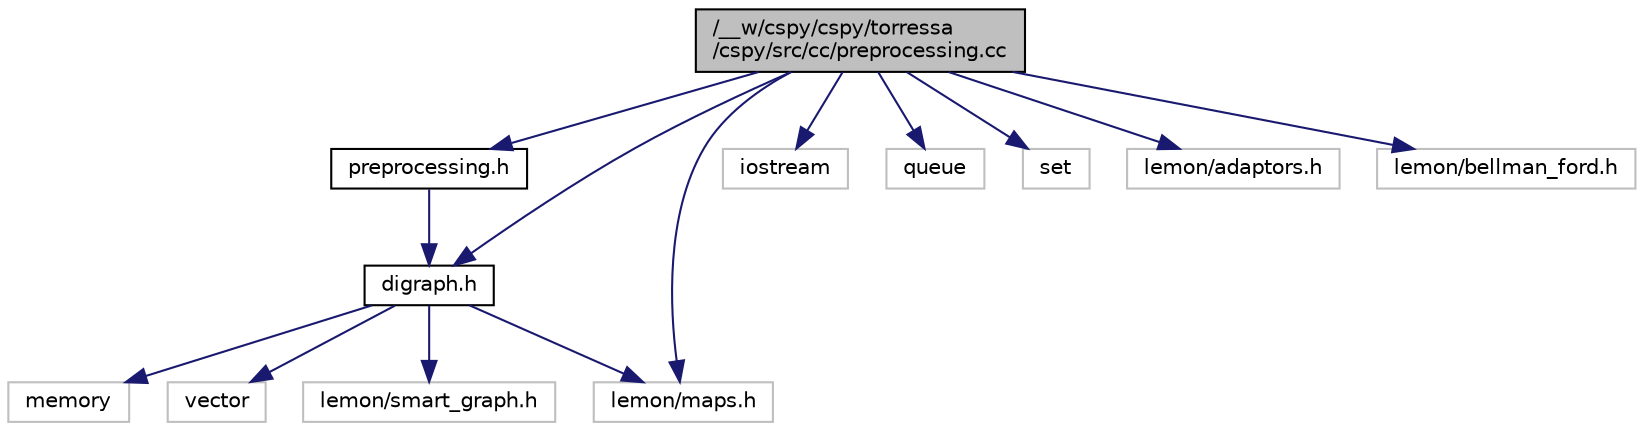 digraph "/__w/cspy/cspy/torressa/cspy/src/cc/preprocessing.cc"
{
  bgcolor="transparent";
  edge [fontname="Helvetica",fontsize="10",labelfontname="Helvetica",labelfontsize="10"];
  node [fontname="Helvetica",fontsize="10",shape=record];
  Node0 [label="/__w/cspy/cspy/torressa\l/cspy/src/cc/preprocessing.cc",height=0.2,width=0.4,color="black", fillcolor="grey75", style="filled", fontcolor="black"];
  Node0 -> Node1 [color="midnightblue",fontsize="10",style="solid"];
  Node1 [label="preprocessing.h",height=0.2,width=0.4,color="black",URL="$preprocessing_8h.html"];
  Node1 -> Node2 [color="midnightblue",fontsize="10",style="solid"];
  Node2 [label="digraph.h",height=0.2,width=0.4,color="black",URL="$digraph_8h.html"];
  Node2 -> Node3 [color="midnightblue",fontsize="10",style="solid"];
  Node3 [label="memory",height=0.2,width=0.4,color="grey75"];
  Node2 -> Node4 [color="midnightblue",fontsize="10",style="solid"];
  Node4 [label="vector",height=0.2,width=0.4,color="grey75"];
  Node2 -> Node5 [color="midnightblue",fontsize="10",style="solid"];
  Node5 [label="lemon/maps.h",height=0.2,width=0.4,color="grey75"];
  Node2 -> Node6 [color="midnightblue",fontsize="10",style="solid"];
  Node6 [label="lemon/smart_graph.h",height=0.2,width=0.4,color="grey75"];
  Node0 -> Node7 [color="midnightblue",fontsize="10",style="solid"];
  Node7 [label="iostream",height=0.2,width=0.4,color="grey75"];
  Node0 -> Node8 [color="midnightblue",fontsize="10",style="solid"];
  Node8 [label="queue",height=0.2,width=0.4,color="grey75"];
  Node0 -> Node9 [color="midnightblue",fontsize="10",style="solid"];
  Node9 [label="set",height=0.2,width=0.4,color="grey75"];
  Node0 -> Node2 [color="midnightblue",fontsize="10",style="solid"];
  Node0 -> Node10 [color="midnightblue",fontsize="10",style="solid"];
  Node10 [label="lemon/adaptors.h",height=0.2,width=0.4,color="grey75"];
  Node0 -> Node11 [color="midnightblue",fontsize="10",style="solid"];
  Node11 [label="lemon/bellman_ford.h",height=0.2,width=0.4,color="grey75"];
  Node0 -> Node5 [color="midnightblue",fontsize="10",style="solid"];
}
